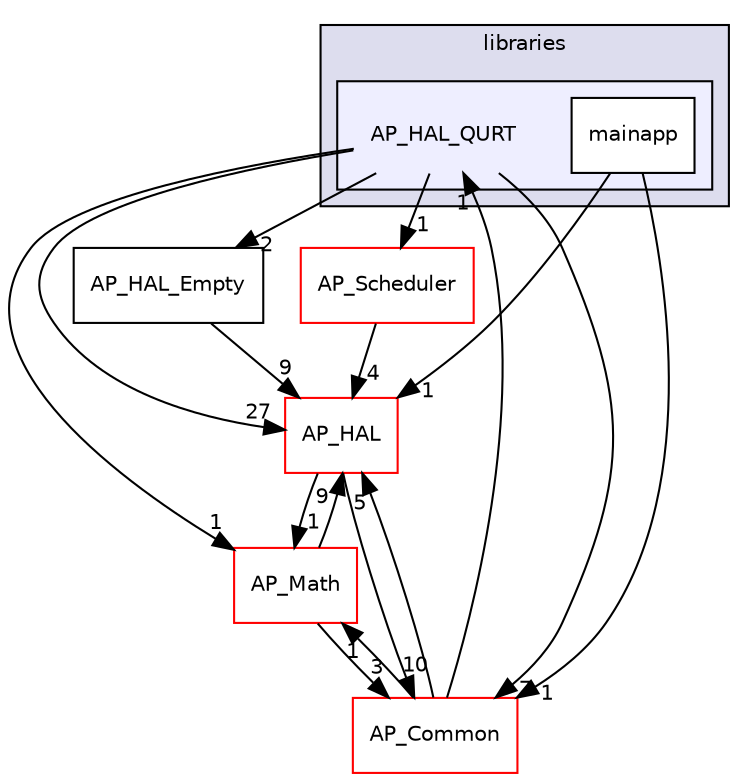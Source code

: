 digraph "libraries/AP_HAL_QURT" {
  compound=true
  node [ fontsize="10", fontname="Helvetica"];
  edge [ labelfontsize="10", labelfontname="Helvetica"];
  subgraph clusterdir_bc0718b08fb2015b8e59c47b2805f60c {
    graph [ bgcolor="#ddddee", pencolor="black", label="libraries" fontname="Helvetica", fontsize="10", URL="dir_bc0718b08fb2015b8e59c47b2805f60c.html"]
  subgraph clusterdir_fed4d61a34137c3b5da073c921a836df {
    graph [ bgcolor="#eeeeff", pencolor="black", label="" URL="dir_fed4d61a34137c3b5da073c921a836df.html"];
    dir_fed4d61a34137c3b5da073c921a836df [shape=plaintext label="AP_HAL_QURT"];
    dir_b25e243709a41eeb8735e7e842e18113 [shape=box label="mainapp" color="black" fillcolor="white" style="filled" URL="dir_b25e243709a41eeb8735e7e842e18113.html"];
  }
  }
  dir_1cbc10423b2512b31103883361e0123b [shape=box label="AP_HAL" fillcolor="white" style="filled" color="red" URL="dir_1cbc10423b2512b31103883361e0123b.html"];
  dir_bf8ee6ade5f07d9282f3caa02f17a995 [shape=box label="AP_HAL_Empty" URL="dir_bf8ee6ade5f07d9282f3caa02f17a995.html"];
  dir_93fb9127672489656ce87df72f6e986d [shape=box label="AP_Math" fillcolor="white" style="filled" color="red" URL="dir_93fb9127672489656ce87df72f6e986d.html"];
  dir_758bea2d57e44590e8b855eb3ebf4c35 [shape=box label="AP_Scheduler" fillcolor="white" style="filled" color="red" URL="dir_758bea2d57e44590e8b855eb3ebf4c35.html"];
  dir_df3f4256615fd4197927a84a019a8bd8 [shape=box label="AP_Common" fillcolor="white" style="filled" color="red" URL="dir_df3f4256615fd4197927a84a019a8bd8.html"];
  dir_1cbc10423b2512b31103883361e0123b->dir_93fb9127672489656ce87df72f6e986d [headlabel="1", labeldistance=1.5 headhref="dir_000057_000098.html"];
  dir_1cbc10423b2512b31103883361e0123b->dir_df3f4256615fd4197927a84a019a8bd8 [headlabel="10", labeldistance=1.5 headhref="dir_000057_000036.html"];
  dir_b25e243709a41eeb8735e7e842e18113->dir_1cbc10423b2512b31103883361e0123b [headlabel="1", labeldistance=1.5 headhref="dir_000085_000057.html"];
  dir_b25e243709a41eeb8735e7e842e18113->dir_df3f4256615fd4197927a84a019a8bd8 [headlabel="1", labeldistance=1.5 headhref="dir_000085_000036.html"];
  dir_bf8ee6ade5f07d9282f3caa02f17a995->dir_1cbc10423b2512b31103883361e0123b [headlabel="9", labeldistance=1.5 headhref="dir_000058_000057.html"];
  dir_fed4d61a34137c3b5da073c921a836df->dir_1cbc10423b2512b31103883361e0123b [headlabel="27", labeldistance=1.5 headhref="dir_000068_000057.html"];
  dir_fed4d61a34137c3b5da073c921a836df->dir_bf8ee6ade5f07d9282f3caa02f17a995 [headlabel="2", labeldistance=1.5 headhref="dir_000068_000058.html"];
  dir_fed4d61a34137c3b5da073c921a836df->dir_93fb9127672489656ce87df72f6e986d [headlabel="1", labeldistance=1.5 headhref="dir_000068_000098.html"];
  dir_fed4d61a34137c3b5da073c921a836df->dir_758bea2d57e44590e8b855eb3ebf4c35 [headlabel="1", labeldistance=1.5 headhref="dir_000068_000149.html"];
  dir_fed4d61a34137c3b5da073c921a836df->dir_df3f4256615fd4197927a84a019a8bd8 [headlabel="7", labeldistance=1.5 headhref="dir_000068_000036.html"];
  dir_93fb9127672489656ce87df72f6e986d->dir_1cbc10423b2512b31103883361e0123b [headlabel="9", labeldistance=1.5 headhref="dir_000098_000057.html"];
  dir_93fb9127672489656ce87df72f6e986d->dir_df3f4256615fd4197927a84a019a8bd8 [headlabel="3", labeldistance=1.5 headhref="dir_000098_000036.html"];
  dir_758bea2d57e44590e8b855eb3ebf4c35->dir_1cbc10423b2512b31103883361e0123b [headlabel="4", labeldistance=1.5 headhref="dir_000149_000057.html"];
  dir_df3f4256615fd4197927a84a019a8bd8->dir_1cbc10423b2512b31103883361e0123b [headlabel="5", labeldistance=1.5 headhref="dir_000036_000057.html"];
  dir_df3f4256615fd4197927a84a019a8bd8->dir_fed4d61a34137c3b5da073c921a836df [headlabel="1", labeldistance=1.5 headhref="dir_000036_000068.html"];
  dir_df3f4256615fd4197927a84a019a8bd8->dir_93fb9127672489656ce87df72f6e986d [headlabel="1", labeldistance=1.5 headhref="dir_000036_000098.html"];
}
